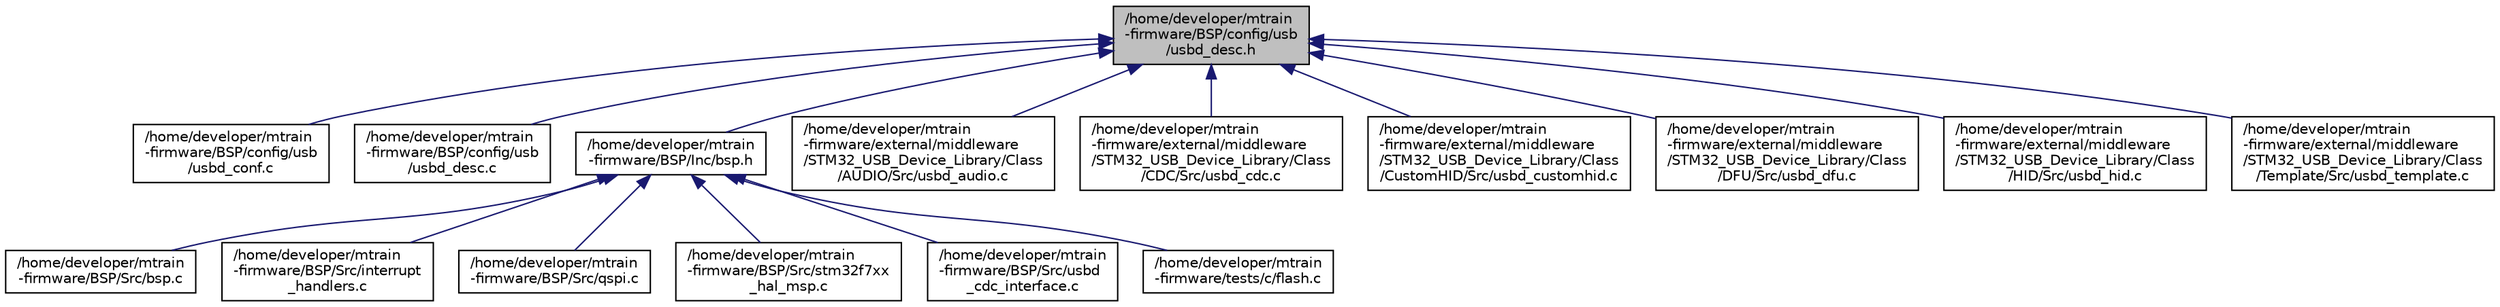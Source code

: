 digraph "/home/developer/mtrain-firmware/BSP/config/usb/usbd_desc.h"
{
  edge [fontname="Helvetica",fontsize="10",labelfontname="Helvetica",labelfontsize="10"];
  node [fontname="Helvetica",fontsize="10",shape=record];
  Node72 [label="/home/developer/mtrain\l-firmware/BSP/config/usb\l/usbd_desc.h",height=0.2,width=0.4,color="black", fillcolor="grey75", style="filled", fontcolor="black"];
  Node72 -> Node73 [dir="back",color="midnightblue",fontsize="10",style="solid",fontname="Helvetica"];
  Node73 [label="/home/developer/mtrain\l-firmware/BSP/config/usb\l/usbd_conf.c",height=0.2,width=0.4,color="black", fillcolor="white", style="filled",URL="$usbd__conf_8c.html"];
  Node72 -> Node74 [dir="back",color="midnightblue",fontsize="10",style="solid",fontname="Helvetica"];
  Node74 [label="/home/developer/mtrain\l-firmware/BSP/config/usb\l/usbd_desc.c",height=0.2,width=0.4,color="black", fillcolor="white", style="filled",URL="$usbd__desc_8c.html"];
  Node72 -> Node75 [dir="back",color="midnightblue",fontsize="10",style="solid",fontname="Helvetica"];
  Node75 [label="/home/developer/mtrain\l-firmware/BSP/Inc/bsp.h",height=0.2,width=0.4,color="black", fillcolor="white", style="filled",URL="$bsp_8h.html"];
  Node75 -> Node76 [dir="back",color="midnightblue",fontsize="10",style="solid",fontname="Helvetica"];
  Node76 [label="/home/developer/mtrain\l-firmware/BSP/Src/bsp.c",height=0.2,width=0.4,color="black", fillcolor="white", style="filled",URL="$bsp_8c.html"];
  Node75 -> Node77 [dir="back",color="midnightblue",fontsize="10",style="solid",fontname="Helvetica"];
  Node77 [label="/home/developer/mtrain\l-firmware/BSP/Src/interrupt\l_handlers.c",height=0.2,width=0.4,color="black", fillcolor="white", style="filled",URL="$interrupt__handlers_8c.html"];
  Node75 -> Node78 [dir="back",color="midnightblue",fontsize="10",style="solid",fontname="Helvetica"];
  Node78 [label="/home/developer/mtrain\l-firmware/BSP/Src/qspi.c",height=0.2,width=0.4,color="black", fillcolor="white", style="filled",URL="$qspi_8c.html"];
  Node75 -> Node79 [dir="back",color="midnightblue",fontsize="10",style="solid",fontname="Helvetica"];
  Node79 [label="/home/developer/mtrain\l-firmware/BSP/Src/stm32f7xx\l_hal_msp.c",height=0.2,width=0.4,color="black", fillcolor="white", style="filled",URL="$stm32f7xx__hal__msp_8c.html"];
  Node75 -> Node80 [dir="back",color="midnightblue",fontsize="10",style="solid",fontname="Helvetica"];
  Node80 [label="/home/developer/mtrain\l-firmware/BSP/Src/usbd\l_cdc_interface.c",height=0.2,width=0.4,color="black", fillcolor="white", style="filled",URL="$usbd__cdc__interface_8c.html"];
  Node75 -> Node81 [dir="back",color="midnightblue",fontsize="10",style="solid",fontname="Helvetica"];
  Node81 [label="/home/developer/mtrain\l-firmware/tests/c/flash.c",height=0.2,width=0.4,color="black", fillcolor="white", style="filled",URL="$flash_8c.html"];
  Node72 -> Node82 [dir="back",color="midnightblue",fontsize="10",style="solid",fontname="Helvetica"];
  Node82 [label="/home/developer/mtrain\l-firmware/external/middleware\l/STM32_USB_Device_Library/Class\l/AUDIO/Src/usbd_audio.c",height=0.2,width=0.4,color="black", fillcolor="white", style="filled",URL="$usbd__audio_8c.html",tooltip="This file provides the Audio core functions. "];
  Node72 -> Node83 [dir="back",color="midnightblue",fontsize="10",style="solid",fontname="Helvetica"];
  Node83 [label="/home/developer/mtrain\l-firmware/external/middleware\l/STM32_USB_Device_Library/Class\l/CDC/Src/usbd_cdc.c",height=0.2,width=0.4,color="black", fillcolor="white", style="filled",URL="$usbd__cdc_8c.html",tooltip="This file provides the high layer firmware functions to manage the following functionalities of the U..."];
  Node72 -> Node84 [dir="back",color="midnightblue",fontsize="10",style="solid",fontname="Helvetica"];
  Node84 [label="/home/developer/mtrain\l-firmware/external/middleware\l/STM32_USB_Device_Library/Class\l/CustomHID/Src/usbd_customhid.c",height=0.2,width=0.4,color="black", fillcolor="white", style="filled",URL="$usbd__customhid_8c.html",tooltip="This file provides the CUSTOM_HID core functions. "];
  Node72 -> Node85 [dir="back",color="midnightblue",fontsize="10",style="solid",fontname="Helvetica"];
  Node85 [label="/home/developer/mtrain\l-firmware/external/middleware\l/STM32_USB_Device_Library/Class\l/DFU/Src/usbd_dfu.c",height=0.2,width=0.4,color="black", fillcolor="white", style="filled",URL="$usbd__dfu_8c.html",tooltip="This file provides the DFU core functions. "];
  Node72 -> Node86 [dir="back",color="midnightblue",fontsize="10",style="solid",fontname="Helvetica"];
  Node86 [label="/home/developer/mtrain\l-firmware/external/middleware\l/STM32_USB_Device_Library/Class\l/HID/Src/usbd_hid.c",height=0.2,width=0.4,color="black", fillcolor="white", style="filled",URL="$usbd__hid_8c.html",tooltip="This file provides the HID core functions. "];
  Node72 -> Node87 [dir="back",color="midnightblue",fontsize="10",style="solid",fontname="Helvetica"];
  Node87 [label="/home/developer/mtrain\l-firmware/external/middleware\l/STM32_USB_Device_Library/Class\l/Template/Src/usbd_template.c",height=0.2,width=0.4,color="black", fillcolor="white", style="filled",URL="$usbd__template_8c.html",tooltip="This file provides the HID core functions. "];
}
